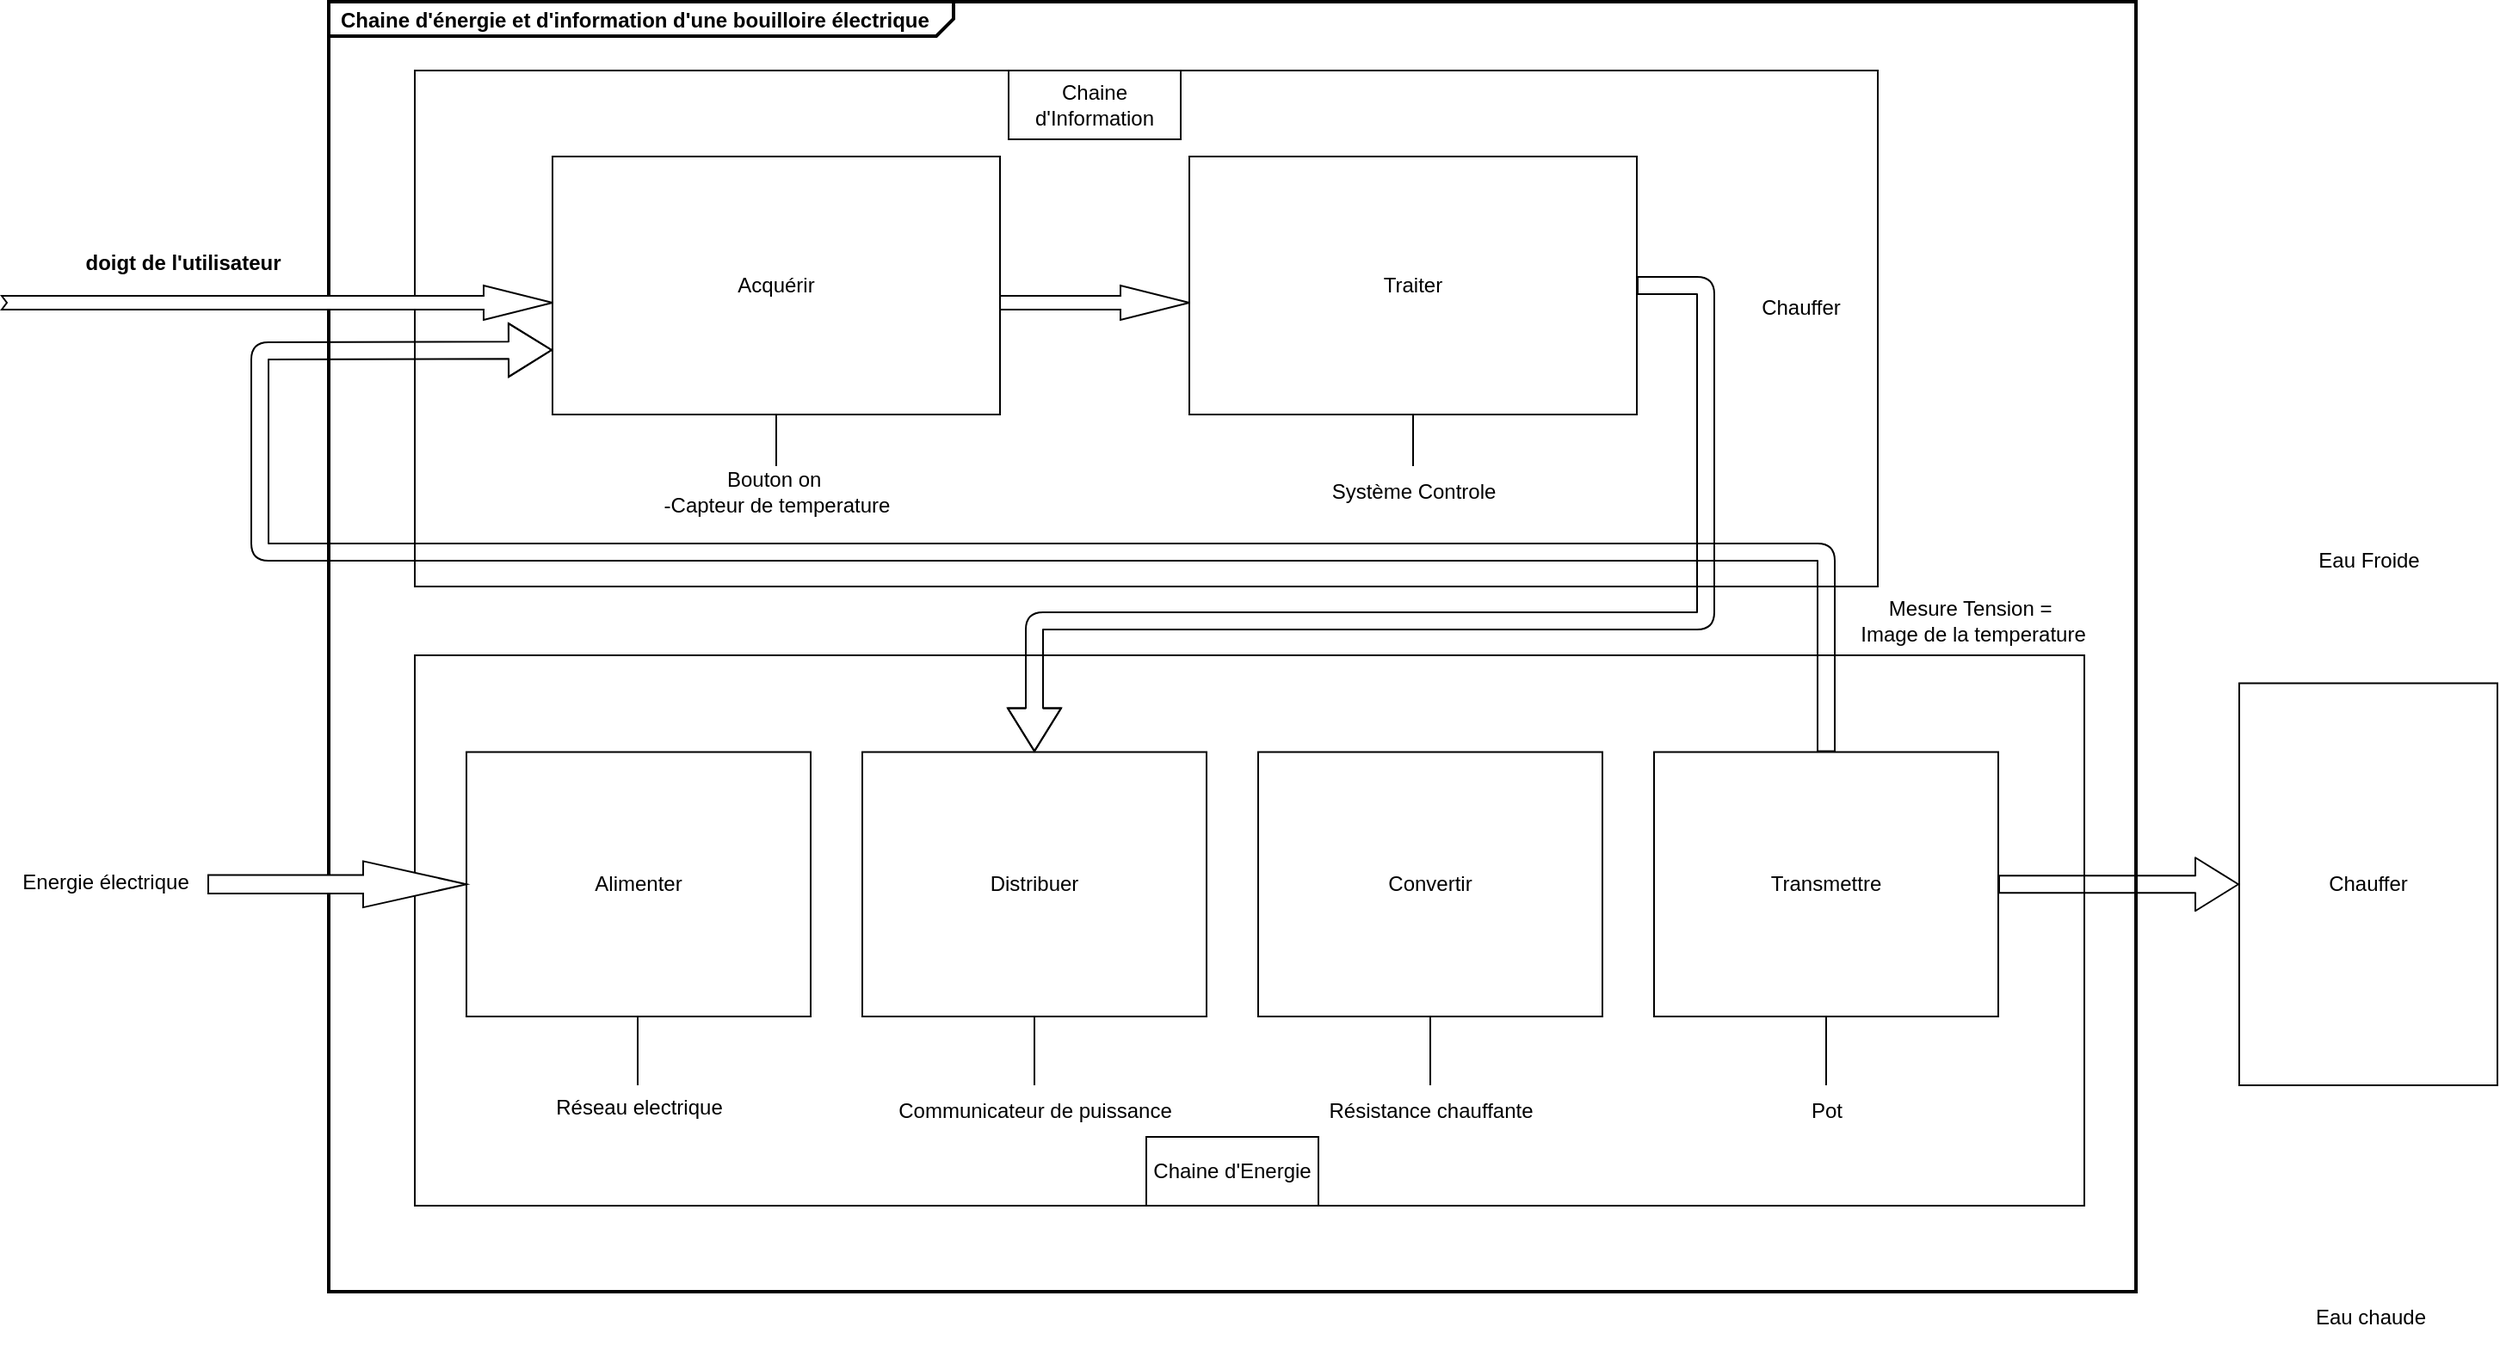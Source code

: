 <mxfile version="24.7.12">
  <diagram name="Page-1" id="Zjmr0gaHATwRoAC2WolZ">
    <mxGraphModel dx="2573" dy="1984" grid="1" gridSize="10" guides="1" tooltips="1" connect="1" arrows="1" fold="1" page="1" pageScale="1" pageWidth="827" pageHeight="1169" math="0" shadow="0">
      <root>
        <mxCell id="0" />
        <mxCell id="1" parent="0" />
        <mxCell id="LnlE2vB2DdziIzQnd_Bp-1" value="&lt;p style=&quot;margin:0px;margin-top:4px;margin-left:7px;text-align:left;&quot;&gt;&lt;b&gt;Chaine d&#39;énergie et d&#39;information d&#39;une bouilloire électrique&lt;/b&gt;&lt;/p&gt;" style="html=1;shape=mxgraph.sysml.package;overflow=fill;labelX=363;strokeWidth=2;align=center;" vertex="1" parent="1">
          <mxGeometry x="-240" y="-10" width="1050" height="750" as="geometry" />
        </mxCell>
        <mxCell id="LnlE2vB2DdziIzQnd_Bp-2" value="" style="html=1;whiteSpace=wrap;" vertex="1" parent="1">
          <mxGeometry x="-190" y="30" width="850" height="300" as="geometry" />
        </mxCell>
        <mxCell id="LnlE2vB2DdziIzQnd_Bp-3" value="" style="html=1;whiteSpace=wrap;" vertex="1" parent="1">
          <mxGeometry x="-190" y="370" width="970" height="320" as="geometry" />
        </mxCell>
        <mxCell id="LnlE2vB2DdziIzQnd_Bp-4" value="" style="html=1;shadow=0;dashed=0;align=center;verticalAlign=middle;shape=mxgraph.arrows2.arrow;dy=0.6;dx=40;notch=3;" vertex="1" parent="1">
          <mxGeometry x="-430" y="155" width="320" height="20" as="geometry" />
        </mxCell>
        <mxCell id="LnlE2vB2DdziIzQnd_Bp-5" value="doigt de l&#39;utilisateur" style="text;align=center;fontStyle=1;verticalAlign=middle;spacingLeft=3;spacingRight=3;strokeColor=none;rotatable=0;points=[[0,0.5],[1,0.5]];portConstraint=eastwest;html=1;" vertex="1" parent="1">
          <mxGeometry x="-380" y="129" width="110" height="26" as="geometry" />
        </mxCell>
        <mxCell id="LnlE2vB2DdziIzQnd_Bp-6" value="A&lt;span style=&quot;background-color: initial;&quot;&gt;cquérir&lt;/span&gt;" style="html=1;whiteSpace=wrap;" vertex="1" parent="1">
          <mxGeometry x="-110" y="80" width="260" height="150" as="geometry" />
        </mxCell>
        <mxCell id="LnlE2vB2DdziIzQnd_Bp-7" value="" style="html=1;shadow=0;dashed=0;align=center;verticalAlign=middle;shape=mxgraph.arrows2.arrow;dy=0.6;dx=40;notch=0;" vertex="1" parent="1">
          <mxGeometry x="150" y="155" width="110" height="20" as="geometry" />
        </mxCell>
        <mxCell id="LnlE2vB2DdziIzQnd_Bp-9" value="Traiter" style="html=1;whiteSpace=wrap;" vertex="1" parent="1">
          <mxGeometry x="260" y="80" width="260" height="150" as="geometry" />
        </mxCell>
        <mxCell id="LnlE2vB2DdziIzQnd_Bp-17" value="Distribuer" style="html=1;whiteSpace=wrap;" vertex="1" parent="1">
          <mxGeometry x="70" y="426.25" width="200" height="153.75" as="geometry" />
        </mxCell>
        <mxCell id="LnlE2vB2DdziIzQnd_Bp-18" value="Alimenter" style="html=1;whiteSpace=wrap;" vertex="1" parent="1">
          <mxGeometry x="-160" y="426.25" width="200" height="153.75" as="geometry" />
        </mxCell>
        <mxCell id="LnlE2vB2DdziIzQnd_Bp-19" value="Convertir" style="html=1;whiteSpace=wrap;" vertex="1" parent="1">
          <mxGeometry x="300" y="426.25" width="200" height="153.75" as="geometry" />
        </mxCell>
        <mxCell id="LnlE2vB2DdziIzQnd_Bp-20" value="Transmettre" style="html=1;whiteSpace=wrap;" vertex="1" parent="1">
          <mxGeometry x="530" y="426.25" width="200" height="153.75" as="geometry" />
        </mxCell>
        <mxCell id="LnlE2vB2DdziIzQnd_Bp-31" value="" style="endArrow=none;html=1;rounded=0;exitX=0.5;exitY=1;exitDx=0;exitDy=0;" edge="1" parent="1" source="LnlE2vB2DdziIzQnd_Bp-6">
          <mxGeometry relative="1" as="geometry">
            <mxPoint x="30" y="340" as="sourcePoint" />
            <mxPoint x="20" y="260" as="targetPoint" />
          </mxGeometry>
        </mxCell>
        <mxCell id="LnlE2vB2DdziIzQnd_Bp-35" value="" style="endArrow=none;html=1;rounded=0;entryX=0.5;entryY=1;entryDx=0;entryDy=0;" edge="1" parent="1" target="LnlE2vB2DdziIzQnd_Bp-9">
          <mxGeometry relative="1" as="geometry">
            <mxPoint x="390" y="260" as="sourcePoint" />
            <mxPoint x="30" y="280" as="targetPoint" />
          </mxGeometry>
        </mxCell>
        <mxCell id="LnlE2vB2DdziIzQnd_Bp-36" value="" style="endArrow=none;html=1;rounded=0;entryX=0.5;entryY=1;entryDx=0;entryDy=0;exitX=0.674;exitY=0.774;exitDx=0;exitDy=0;exitPerimeter=0;" edge="1" parent="1">
          <mxGeometry relative="1" as="geometry">
            <mxPoint x="-60.5" y="620" as="sourcePoint" />
            <mxPoint x="-60.5" y="580" as="targetPoint" />
          </mxGeometry>
        </mxCell>
        <mxCell id="LnlE2vB2DdziIzQnd_Bp-38" value="" style="endArrow=none;html=1;rounded=0;exitX=0.5;exitY=1;exitDx=0;exitDy=0;" edge="1" parent="1" source="LnlE2vB2DdziIzQnd_Bp-17">
          <mxGeometry relative="1" as="geometry">
            <mxPoint x="-60.5" y="620" as="sourcePoint" />
            <mxPoint x="170" y="620" as="targetPoint" />
          </mxGeometry>
        </mxCell>
        <mxCell id="LnlE2vB2DdziIzQnd_Bp-40" value="" style="endArrow=none;html=1;rounded=0;exitX=0.5;exitY=1;exitDx=0;exitDy=0;" edge="1" parent="1">
          <mxGeometry relative="1" as="geometry">
            <mxPoint x="170" y="580" as="sourcePoint" />
            <mxPoint x="170" y="620" as="targetPoint" />
          </mxGeometry>
        </mxCell>
        <mxCell id="LnlE2vB2DdziIzQnd_Bp-41" value="" style="endArrow=none;html=1;rounded=0;exitX=0.5;exitY=1;exitDx=0;exitDy=0;" edge="1" parent="1" source="LnlE2vB2DdziIzQnd_Bp-19">
          <mxGeometry relative="1" as="geometry">
            <mxPoint x="180" y="590" as="sourcePoint" />
            <mxPoint x="400" y="620" as="targetPoint" />
            <Array as="points">
              <mxPoint x="400" y="610" />
            </Array>
          </mxGeometry>
        </mxCell>
        <mxCell id="LnlE2vB2DdziIzQnd_Bp-42" value="" style="endArrow=none;html=1;rounded=0;exitX=0.5;exitY=1;exitDx=0;exitDy=0;" edge="1" parent="1" source="LnlE2vB2DdziIzQnd_Bp-20">
          <mxGeometry relative="1" as="geometry">
            <mxPoint x="190" y="600" as="sourcePoint" />
            <mxPoint x="630" y="620" as="targetPoint" />
            <Array as="points">
              <mxPoint x="630" y="610" />
            </Array>
          </mxGeometry>
        </mxCell>
        <mxCell id="LnlE2vB2DdziIzQnd_Bp-43" value="Chaine d&#39;Information" style="whiteSpace=wrap;html=1;align=center;" vertex="1" parent="1">
          <mxGeometry x="155" y="30" width="100" height="40" as="geometry" />
        </mxCell>
        <mxCell id="LnlE2vB2DdziIzQnd_Bp-44" value="Chaine d&#39;Energie" style="whiteSpace=wrap;html=1;align=center;" vertex="1" parent="1">
          <mxGeometry x="235" y="650" width="100" height="40" as="geometry" />
        </mxCell>
        <mxCell id="LnlE2vB2DdziIzQnd_Bp-51" value="Réseau electrique&lt;div&gt;&lt;br&gt;&lt;/div&gt;" style="text;html=1;align=center;verticalAlign=middle;resizable=0;points=[];autosize=1;strokeColor=none;fillColor=none;" vertex="1" parent="1">
          <mxGeometry x="-120" y="620" width="120" height="40" as="geometry" />
        </mxCell>
        <mxCell id="LnlE2vB2DdziIzQnd_Bp-52" value="Communicateur de puissance" style="text;html=1;align=center;verticalAlign=middle;resizable=0;points=[];autosize=1;strokeColor=none;fillColor=none;" vertex="1" parent="1">
          <mxGeometry x="80" y="620" width="180" height="30" as="geometry" />
        </mxCell>
        <mxCell id="LnlE2vB2DdziIzQnd_Bp-53" value="Résistance chauffante" style="text;html=1;align=center;verticalAlign=middle;resizable=0;points=[];autosize=1;strokeColor=none;fillColor=none;" vertex="1" parent="1">
          <mxGeometry x="330" y="620" width="140" height="30" as="geometry" />
        </mxCell>
        <mxCell id="LnlE2vB2DdziIzQnd_Bp-54" value="Pot" style="text;html=1;align=center;verticalAlign=middle;resizable=0;points=[];autosize=1;strokeColor=none;fillColor=none;" vertex="1" parent="1">
          <mxGeometry x="610" y="620" width="40" height="30" as="geometry" />
        </mxCell>
        <mxCell id="LnlE2vB2DdziIzQnd_Bp-56" value="Chauffer" style="whiteSpace=wrap;html=1;align=center;" vertex="1" parent="1">
          <mxGeometry x="870" y="386.25" width="150" height="233.75" as="geometry" />
        </mxCell>
        <mxCell id="LnlE2vB2DdziIzQnd_Bp-57" value="" style="edgeStyle=none;orthogonalLoop=1;jettySize=auto;html=1;shape=flexArrow;rounded=1;startSize=8;endSize=8;exitX=1;exitY=0.5;exitDx=0;exitDy=0;entryX=0;entryY=0.5;entryDx=0;entryDy=0;" edge="1" parent="1" source="LnlE2vB2DdziIzQnd_Bp-20" target="LnlE2vB2DdziIzQnd_Bp-56">
          <mxGeometry width="100" relative="1" as="geometry">
            <mxPoint x="880" y="360" as="sourcePoint" />
            <mxPoint x="980" y="360" as="targetPoint" />
            <Array as="points" />
          </mxGeometry>
        </mxCell>
        <mxCell id="LnlE2vB2DdziIzQnd_Bp-58" value="" style="edgeStyle=none;orthogonalLoop=1;jettySize=auto;html=1;shape=flexArrow;rounded=1;startSize=8;endSize=8;exitX=1;exitY=0.5;exitDx=0;exitDy=0;entryX=0.5;entryY=0;entryDx=0;entryDy=0;" edge="1" parent="1" source="LnlE2vB2DdziIzQnd_Bp-9" target="LnlE2vB2DdziIzQnd_Bp-17">
          <mxGeometry width="100" relative="1" as="geometry">
            <mxPoint x="1090" y="230" as="sourcePoint" />
            <mxPoint x="1190" y="230" as="targetPoint" />
            <Array as="points">
              <mxPoint x="560" y="155" />
              <mxPoint x="560" y="350" />
              <mxPoint x="170" y="350" />
            </Array>
          </mxGeometry>
        </mxCell>
        <mxCell id="LnlE2vB2DdziIzQnd_Bp-59" value="" style="edgeStyle=none;orthogonalLoop=1;jettySize=auto;html=1;shape=flexArrow;rounded=1;startSize=8;endSize=8;exitX=0.5;exitY=0;exitDx=0;exitDy=0;entryX=0;entryY=0.75;entryDx=0;entryDy=0;" edge="1" parent="1" source="LnlE2vB2DdziIzQnd_Bp-20" target="LnlE2vB2DdziIzQnd_Bp-6">
          <mxGeometry width="100" relative="1" as="geometry">
            <mxPoint x="970" y="230" as="sourcePoint" />
            <mxPoint x="1070" y="230" as="targetPoint" />
            <Array as="points">
              <mxPoint x="630" y="310" />
              <mxPoint x="-280" y="310" />
              <mxPoint x="-280" y="193" />
            </Array>
          </mxGeometry>
        </mxCell>
        <mxCell id="LnlE2vB2DdziIzQnd_Bp-61" value="Système Controle" style="text;html=1;align=center;verticalAlign=middle;resizable=0;points=[];autosize=1;strokeColor=none;fillColor=none;" vertex="1" parent="1">
          <mxGeometry x="330" y="260" width="120" height="30" as="geometry" />
        </mxCell>
        <mxCell id="LnlE2vB2DdziIzQnd_Bp-62" value="" style="shape=image;html=1;verticalAlign=top;verticalLabelPosition=bottom;labelBackgroundColor=#ffffff;imageAspect=0;aspect=fixed;image=https://cdn1.iconfinder.com/data/icons/ionicons-outline-vol-2/512/water-outline-128.png" vertex="1" parent="1">
          <mxGeometry x="906" y="230" width="78" height="78" as="geometry" />
        </mxCell>
        <mxCell id="LnlE2vB2DdziIzQnd_Bp-63" value="Eau Froide" style="text;html=1;align=center;verticalAlign=middle;resizable=0;points=[];autosize=1;strokeColor=none;fillColor=none;" vertex="1" parent="1">
          <mxGeometry x="905" y="300" width="80" height="30" as="geometry" />
        </mxCell>
        <mxCell id="LnlE2vB2DdziIzQnd_Bp-64" value="" style="shape=image;html=1;verticalAlign=top;verticalLabelPosition=bottom;labelBackgroundColor=#ffffff;imageAspect=0;aspect=fixed;image=https://cdn1.iconfinder.com/data/icons/ionicons-outline-vol-2/512/water-outline-128.png" vertex="1" parent="1">
          <mxGeometry x="906" y="650" width="80" height="80" as="geometry" />
        </mxCell>
        <mxCell id="LnlE2vB2DdziIzQnd_Bp-65" value="Eau chaude" style="text;html=1;align=center;verticalAlign=middle;resizable=0;points=[];autosize=1;strokeColor=none;fillColor=none;" vertex="1" parent="1">
          <mxGeometry x="901" y="740" width="90" height="30" as="geometry" />
        </mxCell>
        <mxCell id="LnlE2vB2DdziIzQnd_Bp-66" value="Chauffer&lt;div&gt;&lt;br&gt;&lt;/div&gt;" style="text;html=1;align=center;verticalAlign=middle;resizable=0;points=[];autosize=1;strokeColor=none;fillColor=none;" vertex="1" parent="1">
          <mxGeometry x="580" y="155" width="70" height="40" as="geometry" />
        </mxCell>
        <mxCell id="LnlE2vB2DdziIzQnd_Bp-68" value="Bouton on&amp;nbsp;&lt;div&gt;-Capteur de temperature&lt;/div&gt;" style="text;html=1;align=center;verticalAlign=middle;resizable=0;points=[];autosize=1;strokeColor=none;fillColor=none;" vertex="1" parent="1">
          <mxGeometry x="-55" y="255" width="150" height="40" as="geometry" />
        </mxCell>
        <mxCell id="LnlE2vB2DdziIzQnd_Bp-71" value="Energie électrique" style="text;html=1;align=center;verticalAlign=middle;resizable=0;points=[];autosize=1;strokeColor=none;fillColor=none;" vertex="1" parent="1">
          <mxGeometry x="-430" y="486.56" width="120" height="30" as="geometry" />
        </mxCell>
        <mxCell id="LnlE2vB2DdziIzQnd_Bp-72" value="" style="shape=singleArrow;whiteSpace=wrap;html=1;arrowWidth=0.4;arrowSize=0.4;" vertex="1" parent="1">
          <mxGeometry x="-310" y="489.69" width="150" height="26.87" as="geometry" />
        </mxCell>
        <mxCell id="LnlE2vB2DdziIzQnd_Bp-73" value="Mesure Tension =&amp;nbsp;&lt;div&gt;Image de la temperature&lt;/div&gt;" style="text;html=1;align=center;verticalAlign=middle;resizable=0;points=[];autosize=1;strokeColor=none;fillColor=none;" vertex="1" parent="1">
          <mxGeometry x="640" y="330" width="150" height="40" as="geometry" />
        </mxCell>
      </root>
    </mxGraphModel>
  </diagram>
</mxfile>
